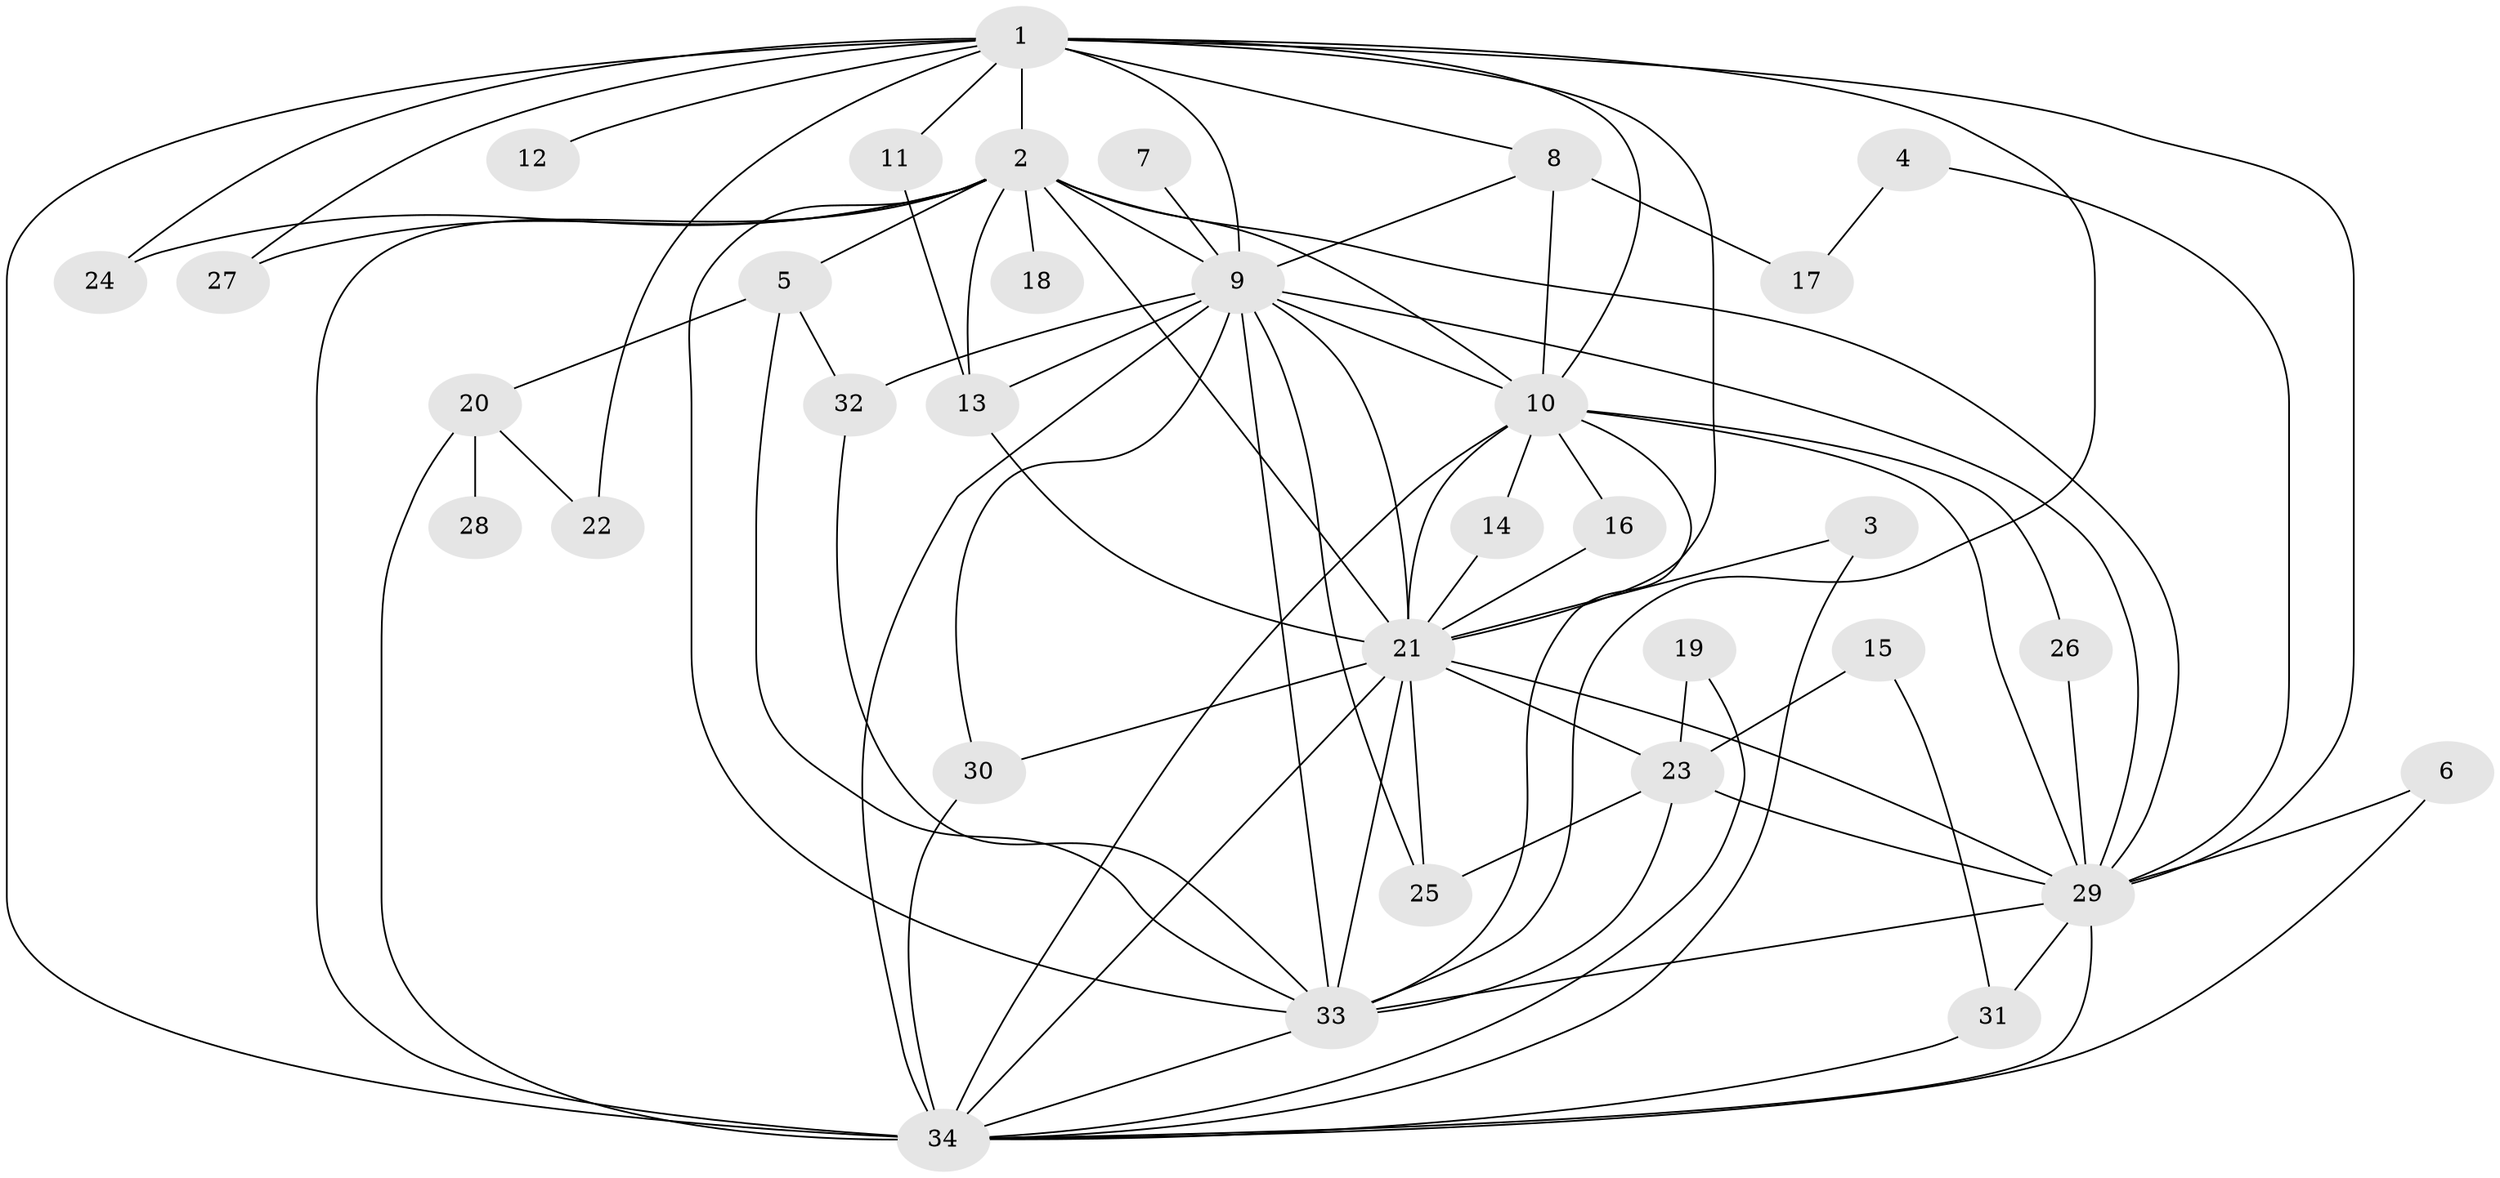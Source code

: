 // original degree distribution, {14: 0.037037037037037035, 15: 0.05555555555555555, 17: 0.037037037037037035, 10: 0.018518518518518517, 18: 0.037037037037037035, 2: 0.5185185185185185, 3: 0.16666666666666666, 4: 0.1111111111111111, 6: 0.018518518518518517}
// Generated by graph-tools (version 1.1) at 2025/36/03/04/25 23:36:27]
// undirected, 34 vertices, 81 edges
graph export_dot {
  node [color=gray90,style=filled];
  1;
  2;
  3;
  4;
  5;
  6;
  7;
  8;
  9;
  10;
  11;
  12;
  13;
  14;
  15;
  16;
  17;
  18;
  19;
  20;
  21;
  22;
  23;
  24;
  25;
  26;
  27;
  28;
  29;
  30;
  31;
  32;
  33;
  34;
  1 -- 2 [weight=4.0];
  1 -- 8 [weight=1.0];
  1 -- 9 [weight=3.0];
  1 -- 10 [weight=2.0];
  1 -- 11 [weight=1.0];
  1 -- 12 [weight=2.0];
  1 -- 21 [weight=2.0];
  1 -- 22 [weight=3.0];
  1 -- 24 [weight=1.0];
  1 -- 27 [weight=1.0];
  1 -- 29 [weight=2.0];
  1 -- 33 [weight=2.0];
  1 -- 34 [weight=2.0];
  2 -- 5 [weight=1.0];
  2 -- 9 [weight=2.0];
  2 -- 10 [weight=2.0];
  2 -- 13 [weight=1.0];
  2 -- 18 [weight=2.0];
  2 -- 21 [weight=2.0];
  2 -- 24 [weight=1.0];
  2 -- 27 [weight=1.0];
  2 -- 29 [weight=2.0];
  2 -- 33 [weight=2.0];
  2 -- 34 [weight=3.0];
  3 -- 21 [weight=1.0];
  3 -- 34 [weight=1.0];
  4 -- 17 [weight=1.0];
  4 -- 29 [weight=1.0];
  5 -- 20 [weight=1.0];
  5 -- 32 [weight=1.0];
  5 -- 33 [weight=1.0];
  6 -- 29 [weight=1.0];
  6 -- 34 [weight=1.0];
  7 -- 9 [weight=1.0];
  8 -- 9 [weight=1.0];
  8 -- 10 [weight=1.0];
  8 -- 17 [weight=2.0];
  9 -- 10 [weight=1.0];
  9 -- 13 [weight=1.0];
  9 -- 21 [weight=1.0];
  9 -- 25 [weight=1.0];
  9 -- 29 [weight=1.0];
  9 -- 30 [weight=1.0];
  9 -- 32 [weight=1.0];
  9 -- 33 [weight=1.0];
  9 -- 34 [weight=1.0];
  10 -- 14 [weight=1.0];
  10 -- 16 [weight=1.0];
  10 -- 21 [weight=1.0];
  10 -- 26 [weight=1.0];
  10 -- 29 [weight=1.0];
  10 -- 33 [weight=1.0];
  10 -- 34 [weight=2.0];
  11 -- 13 [weight=1.0];
  13 -- 21 [weight=1.0];
  14 -- 21 [weight=1.0];
  15 -- 23 [weight=1.0];
  15 -- 31 [weight=1.0];
  16 -- 21 [weight=2.0];
  19 -- 23 [weight=1.0];
  19 -- 34 [weight=1.0];
  20 -- 22 [weight=1.0];
  20 -- 28 [weight=2.0];
  20 -- 34 [weight=1.0];
  21 -- 23 [weight=1.0];
  21 -- 25 [weight=1.0];
  21 -- 29 [weight=1.0];
  21 -- 30 [weight=1.0];
  21 -- 33 [weight=2.0];
  21 -- 34 [weight=1.0];
  23 -- 25 [weight=1.0];
  23 -- 29 [weight=1.0];
  23 -- 33 [weight=1.0];
  26 -- 29 [weight=1.0];
  29 -- 31 [weight=2.0];
  29 -- 33 [weight=3.0];
  29 -- 34 [weight=1.0];
  30 -- 34 [weight=1.0];
  31 -- 34 [weight=1.0];
  32 -- 33 [weight=1.0];
  33 -- 34 [weight=1.0];
}
